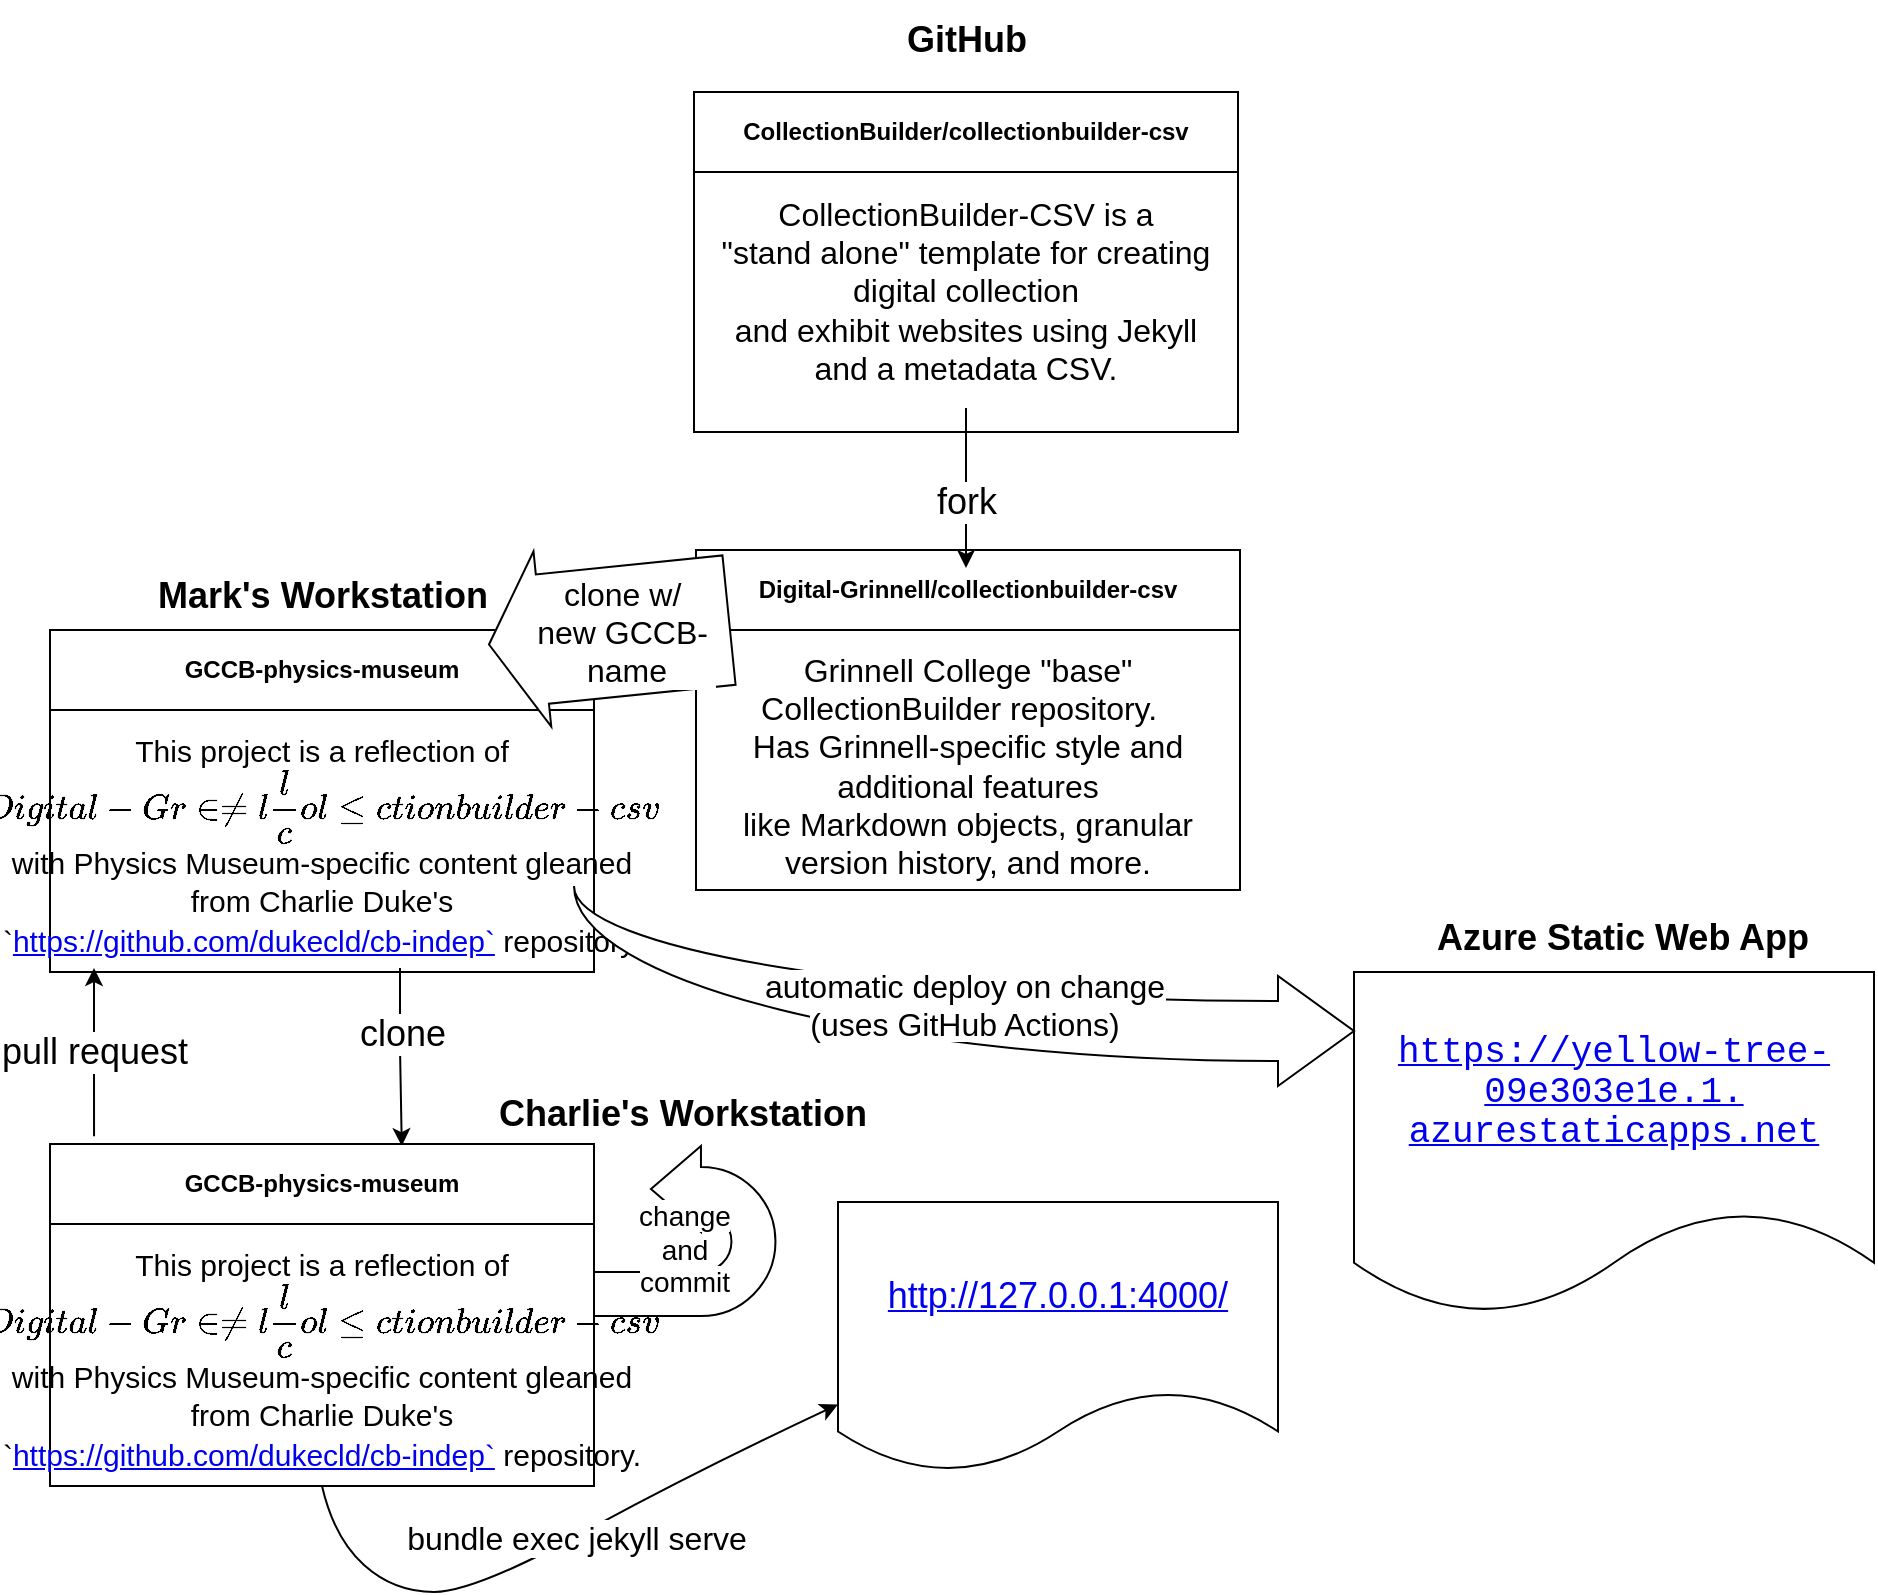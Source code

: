 <mxfile version="28.0.7">
  <diagram name="Page-1" id="xfICfgh5GZFHUXYX1ghy">
    <mxGraphModel dx="859" dy="550" grid="1" gridSize="10" guides="1" tooltips="1" connect="1" arrows="1" fold="1" page="1" pageScale="1" pageWidth="1100" pageHeight="850" math="0" shadow="0">
      <root>
        <mxCell id="0" />
        <mxCell id="1" parent="0" />
        <mxCell id="Tse-7rxfkuOb4b0HgU-C-35" value="&lt;font style=&quot;font-size: 14px;&quot;&gt;&lt;span style=&quot;background-color: light-dark(#ffffff, var(--ge-dark-color, #121212));&quot;&gt;&lt;br&gt;&lt;/span&gt;&lt;/font&gt;&lt;div&gt;&lt;font style=&quot;font-size: 14px;&quot;&gt;&lt;span style=&quot;background-color: light-dark(#ffffff, var(--ge-dark-color, #121212));&quot;&gt;&lt;br&gt;&lt;/span&gt;&lt;/font&gt;&lt;/div&gt;&lt;div&gt;&lt;font style=&quot;font-size: 14px;&quot;&gt;&lt;span style=&quot;background-color: light-dark(#ffffff, var(--ge-dark-color, #121212));&quot;&gt;change&lt;/span&gt;&lt;/font&gt;&lt;/div&gt;&lt;div&gt;&lt;font style=&quot;font-size: 14px;&quot;&gt;&lt;span style=&quot;background-color: light-dark(#ffffff, var(--ge-dark-color, #121212));&quot;&gt;and&lt;/span&gt;&lt;/font&gt;&lt;/div&gt;&lt;font style=&quot;font-size: 14px;&quot;&gt;&lt;span style=&quot;background-color: light-dark(#ffffff, var(--ge-dark-color, #121212));&quot;&gt;commit&lt;br&gt;&lt;br&gt;&lt;/span&gt;&lt;/font&gt;" style="html=1;shadow=0;dashed=0;align=center;verticalAlign=middle;shape=mxgraph.arrows2.uTurnArrow;dy=11;arrowHead=43;dx2=25;flipH=1;" parent="1" vertex="1">
          <mxGeometry x="380" y="597" width="90.73" height="85" as="geometry" />
        </mxCell>
        <mxCell id="Tse-7rxfkuOb4b0HgU-C-12" value="Digital-Grinnell/collectionbuilder-csv" style="swimlane;whiteSpace=wrap;html=1;startSize=40;" parent="1" vertex="1">
          <mxGeometry x="431" y="299" width="272" height="170" as="geometry">
            <mxRectangle x="320" y="30" width="240" height="40" as="alternateBounds" />
          </mxGeometry>
        </mxCell>
        <mxCell id="Tse-7rxfkuOb4b0HgU-C-13" value="Grinnell College &quot;base&quot; CollectionBuilder repository.&amp;nbsp;&amp;nbsp;&lt;br&gt;Has Grinnell-specific style and additional features&lt;br&gt;like Markdown objects, granular version history, and more." style="text;whiteSpace=wrap;html=1;align=center;fontSize=16;" parent="Tse-7rxfkuOb4b0HgU-C-12" vertex="1">
          <mxGeometry x="6" y="44" width="260" height="105" as="geometry" />
        </mxCell>
        <mxCell id="Tse-7rxfkuOb4b0HgU-C-19" value="&lt;font style=&quot;font-size: 18px;&quot;&gt;&lt;b&gt;Mark&#39;s Workstation&lt;/b&gt;&lt;/font&gt;" style="text;html=1;align=center;verticalAlign=middle;resizable=0;points=[];autosize=1;strokeColor=none;fillColor=none;" parent="1" vertex="1">
          <mxGeometry x="149" y="302" width="190" height="40" as="geometry" />
        </mxCell>
        <mxCell id="Tse-7rxfkuOb4b0HgU-C-20" value="GCCB-physics-museum" style="swimlane;whiteSpace=wrap;html=1;startSize=40;" parent="1" vertex="1">
          <mxGeometry x="108" y="339" width="272" height="171" as="geometry">
            <mxRectangle x="320" y="30" width="240" height="40" as="alternateBounds" />
          </mxGeometry>
        </mxCell>
        <mxCell id="Tse-7rxfkuOb4b0HgU-C-21" value="&lt;font style=&quot;font-size: 15px;&quot;&gt;This project is a reflection of&lt;br&gt;`Digital-Grinnell/collectionbuilder-csv`&lt;br&gt; with Physics Museum-specific content gleaned from Charlie Duke&#39;s&lt;br&gt;`&lt;a class=&quot;Link--inTextBlock&quot; href=&quot;https://github.com/dukecld/cb-indep`&quot;&gt;https://github.com/dukecld/cb-indep`&lt;/a&gt; repository. &lt;br&gt;&lt;/font&gt;      " style="text;whiteSpace=wrap;html=1;align=center;fontSize=16;" parent="Tse-7rxfkuOb4b0HgU-C-20" vertex="1">
          <mxGeometry x="6" y="44" width="260" height="105" as="geometry" />
        </mxCell>
        <mxCell id="Tse-7rxfkuOb4b0HgU-C-22" value="" style="shape=flexArrow;endArrow=classic;html=1;rounded=0;width=65;endSize=8.61;endWidth=22;fillColor=default;" parent="1" edge="1">
          <mxGeometry width="50" height="50" relative="1" as="geometry">
            <mxPoint x="448" y="334" as="sourcePoint" />
            <mxPoint x="327" y="346.293" as="targetPoint" />
            <Array as="points" />
          </mxGeometry>
        </mxCell>
        <mxCell id="Tse-7rxfkuOb4b0HgU-C-23" value="&lt;font style=&quot;font-size: 16px;&quot;&gt;clone w/&amp;nbsp;&lt;br&gt;new GCCB-&amp;nbsp;&lt;br&gt;name&lt;/font&gt;" style="edgeLabel;html=1;align=center;verticalAlign=middle;resizable=0;points=[];" parent="Tse-7rxfkuOb4b0HgU-C-22" vertex="1" connectable="0">
          <mxGeometry x="-0.084" y="2" relative="1" as="geometry">
            <mxPoint x="3" y="-2" as="offset" />
          </mxGeometry>
        </mxCell>
        <mxCell id="Tse-7rxfkuOb4b0HgU-C-28" value="&lt;font style=&quot;font-size: 18px;&quot;&gt;&lt;b&gt;Charlie&#39;s Workstation&lt;/b&gt;&lt;/font&gt;" style="text;html=1;align=center;verticalAlign=middle;resizable=0;points=[];autosize=1;strokeColor=none;fillColor=none;" parent="1" vertex="1">
          <mxGeometry x="319" y="561" width="210" height="40" as="geometry" />
        </mxCell>
        <mxCell id="Tse-7rxfkuOb4b0HgU-C-33" value="&lt;font style=&quot;font-size: 18px;&quot;&gt;fork&lt;/font&gt;" style="edgeStyle=orthogonalEdgeStyle;rounded=0;orthogonalLoop=1;jettySize=auto;html=1;" parent="1" edge="1">
          <mxGeometry x="0.25" relative="1" as="geometry">
            <mxPoint x="566" y="228" as="sourcePoint" />
            <mxPoint x="566" y="308" as="targetPoint" />
            <Array as="points">
              <mxPoint x="570.5" y="268" />
              <mxPoint x="570.5" y="268" />
            </Array>
            <mxPoint as="offset" />
          </mxGeometry>
        </mxCell>
        <mxCell id="Tse-7rxfkuOb4b0HgU-C-34" value="&lt;font style=&quot;font-size: 18px;&quot;&gt;clone&lt;/font&gt;" style="edgeStyle=orthogonalEdgeStyle;rounded=0;orthogonalLoop=1;jettySize=auto;html=1;entryX=0.893;entryY=0.006;entryDx=0;entryDy=0;entryPerimeter=0;" parent="1" edge="1">
          <mxGeometry x="-0.281" y="1" relative="1" as="geometry">
            <mxPoint x="283" y="508" as="sourcePoint" />
            <mxPoint x="283.896" y="597.026" as="targetPoint" />
            <Array as="points">
              <mxPoint x="283" y="548" />
              <mxPoint x="284" y="548" />
            </Array>
            <mxPoint as="offset" />
          </mxGeometry>
        </mxCell>
        <mxCell id="Tse-7rxfkuOb4b0HgU-C-36" value="&lt;font style=&quot;font-size: 18px;&quot;&gt;pull request&lt;/font&gt;" style="edgeStyle=orthogonalEdgeStyle;rounded=0;orthogonalLoop=1;jettySize=auto;html=1;exitX=0.081;exitY=-0.023;exitDx=0;exitDy=0;exitPerimeter=0;" parent="1" source="Tse-7rxfkuOb4b0HgU-C-29" edge="1">
          <mxGeometry x="0.001" relative="1" as="geometry">
            <mxPoint x="150" y="508" as="sourcePoint" />
            <mxPoint x="130" y="508" as="targetPoint" />
            <Array as="points">
              <mxPoint x="130" y="548" />
              <mxPoint x="130" y="548" />
            </Array>
            <mxPoint as="offset" />
          </mxGeometry>
        </mxCell>
        <mxCell id="Tse-7rxfkuOb4b0HgU-C-38" value="&lt;div align=&quot;center&quot; style=&quot;font-family: Menlo, Monaco, &amp;quot;Courier New&amp;quot;, monospace; font-weight: normal; font-size: 12px; line-height: 18px; white-space: pre;&quot;&gt;&lt;div&gt;&lt;font style=&quot;font-size: 18px; background-color: light-dark(#ffffff, var(--ge-dark-color, #121212));&quot;&gt;&lt;span style=&quot;color: rgb(212, 212, 212);&quot;&gt;&lt;a href=&quot;https://yellow-tree- 09e303e1e.1. azurestaticapps.net&quot;&gt;https://yellow-tree-&lt;br&gt;09e303e1e.1.&lt;br&gt;azurestaticapps.net&lt;/a&gt;&lt;/span&gt;&lt;/font&gt;&lt;/div&gt;&lt;/div&gt;" style="shape=document;whiteSpace=wrap;html=1;boundedLbl=1;align=center;" parent="1" vertex="1">
          <mxGeometry x="760" y="510" width="260" height="171" as="geometry" />
        </mxCell>
        <mxCell id="Tse-7rxfkuOb4b0HgU-C-39" value="&lt;font style=&quot;font-size: 18px;&quot;&gt;&lt;b&gt;Azure Static Web App&lt;/b&gt;&lt;/font&gt;" style="text;html=1;align=center;verticalAlign=middle;resizable=0;points=[];autosize=1;strokeColor=none;fillColor=none;" parent="1" vertex="1">
          <mxGeometry x="789" y="473" width="210" height="40" as="geometry" />
        </mxCell>
        <mxCell id="Tse-7rxfkuOb4b0HgU-C-47" value="&lt;font style=&quot;font-size: 16px; background-color: light-dark(#ffffff, var(--ge-dark-color, #121212));&quot;&gt;&lt;br&gt;automatic deploy on change&lt;br&gt;(uses GitHub Actions)&lt;/font&gt;" style="html=1;shadow=0;dashed=0;align=center;verticalAlign=middle;shape=mxgraph.arrows2.jumpInArrow;dy=15;dx=38;arrowHead=55;flipV=1;" parent="1" vertex="1">
          <mxGeometry x="370" y="467" width="390" height="100" as="geometry" />
        </mxCell>
        <mxCell id="Tse-7rxfkuOb4b0HgU-C-1" value="CollectionBuilder/collectionbuilder-csv" style="swimlane;whiteSpace=wrap;html=1;startSize=40;" parent="1" vertex="1">
          <mxGeometry x="430" y="70" width="272" height="170" as="geometry">
            <mxRectangle x="320" y="30" width="240" height="40" as="alternateBounds" />
          </mxGeometry>
        </mxCell>
        <mxCell id="Tse-7rxfkuOb4b0HgU-C-6" value="CollectionBuilder-CSV is a&lt;br&gt;&quot;stand alone&quot; template for creating digital collection&lt;br&gt;and exhibit websites using Jekyll&lt;br&gt;and a metadata CSV." style="text;whiteSpace=wrap;html=1;align=center;fontSize=16;" parent="Tse-7rxfkuOb4b0HgU-C-1" vertex="1">
          <mxGeometry x="6" y="45" width="260" height="80" as="geometry" />
        </mxCell>
        <mxCell id="Tse-7rxfkuOb4b0HgU-C-11" value="&lt;font style=&quot;font-size: 18px;&quot;&gt;&lt;b&gt;GitHub&lt;/b&gt;&lt;/font&gt;" style="text;html=1;align=center;verticalAlign=middle;resizable=0;points=[];autosize=1;strokeColor=none;fillColor=none;" parent="1" vertex="1">
          <mxGeometry x="526" y="24" width="80" height="40" as="geometry" />
        </mxCell>
        <mxCell id="MkRkW_FTMVN4ikkAUPbI-1" value="&lt;font style=&quot;font-size: 18px;&quot;&gt;&lt;a href=&quot;http://127.0.0.1:4000/&quot;&gt;http://127.0.0.1:4000/&lt;/a&gt;&lt;/font&gt;" style="shape=document;whiteSpace=wrap;html=1;boundedLbl=1;align=center;" vertex="1" parent="1">
          <mxGeometry x="502" y="625" width="220" height="135" as="geometry" />
        </mxCell>
        <mxCell id="Tse-7rxfkuOb4b0HgU-C-29" value="GCCB-physics-museum" style="swimlane;whiteSpace=wrap;html=1;startSize=40;fillColor=default;" parent="1" vertex="1">
          <mxGeometry x="108" y="596" width="272" height="171" as="geometry">
            <mxRectangle x="320" y="30" width="240" height="40" as="alternateBounds" />
          </mxGeometry>
        </mxCell>
        <mxCell id="Tse-7rxfkuOb4b0HgU-C-30" value="&lt;font style=&quot;font-size: 15px;&quot;&gt;This project is a reflection of&lt;br&gt;`Digital-Grinnell/collectionbuilder-csv`&lt;br&gt; with Physics Museum-specific content gleaned from Charlie Duke&#39;s&lt;br&gt;`&lt;a class=&quot;Link--inTextBlock&quot; href=&quot;https://github.com/dukecld/cb-indep`&quot;&gt;https://github.com/dukecld/cb-indep`&lt;/a&gt; repository. &lt;br&gt;&lt;/font&gt;      " style="text;whiteSpace=wrap;html=1;align=center;fontSize=16;" parent="Tse-7rxfkuOb4b0HgU-C-29" vertex="1">
          <mxGeometry x="6" y="44" width="260" height="105" as="geometry" />
        </mxCell>
        <mxCell id="MkRkW_FTMVN4ikkAUPbI-2" value="" style="curved=1;endArrow=classic;html=1;rounded=0;exitX=0.5;exitY=1;exitDx=0;exitDy=0;entryX=0;entryY=0.75;entryDx=0;entryDy=0;" edge="1" parent="1" source="Tse-7rxfkuOb4b0HgU-C-29" target="MkRkW_FTMVN4ikkAUPbI-1">
          <mxGeometry width="50" height="50" relative="1" as="geometry">
            <mxPoint x="280" y="840" as="sourcePoint" />
            <mxPoint x="330" y="790" as="targetPoint" />
            <Array as="points">
              <mxPoint x="250" y="793" />
              <mxPoint x="280" y="820" />
              <mxPoint x="320" y="820" />
              <mxPoint x="430" y="760" />
            </Array>
          </mxGeometry>
        </mxCell>
        <mxCell id="MkRkW_FTMVN4ikkAUPbI-3" value="&lt;font style=&quot;font-size: 16px;&quot;&gt;bundle exec jekyll serve&lt;/font&gt;" style="edgeLabel;html=1;align=center;verticalAlign=middle;resizable=0;points=[];" vertex="1" connectable="0" parent="MkRkW_FTMVN4ikkAUPbI-2">
          <mxGeometry x="0.061" y="-1" relative="1" as="geometry">
            <mxPoint x="-1" as="offset" />
          </mxGeometry>
        </mxCell>
      </root>
    </mxGraphModel>
  </diagram>
</mxfile>
